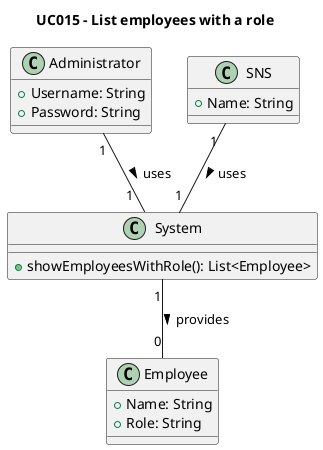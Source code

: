 @startuml
'skinparam monochrome true
'skinparam shadowing false

title UC015 - List employees with a role

class Administrator {
    +Username: String
    +Password: String
}

class SNS {
    +Name: String
}

class System {
    +showEmployeesWithRole(): List<Employee>
}

class Employee {
    +Name: String
    +Role: String
}

' Relationships
Administrator "1" -- "                    1" System : uses >
SNS "                1" -- "1" System : uses >
System "1" -- "0" Employee : provides >



@enduml
